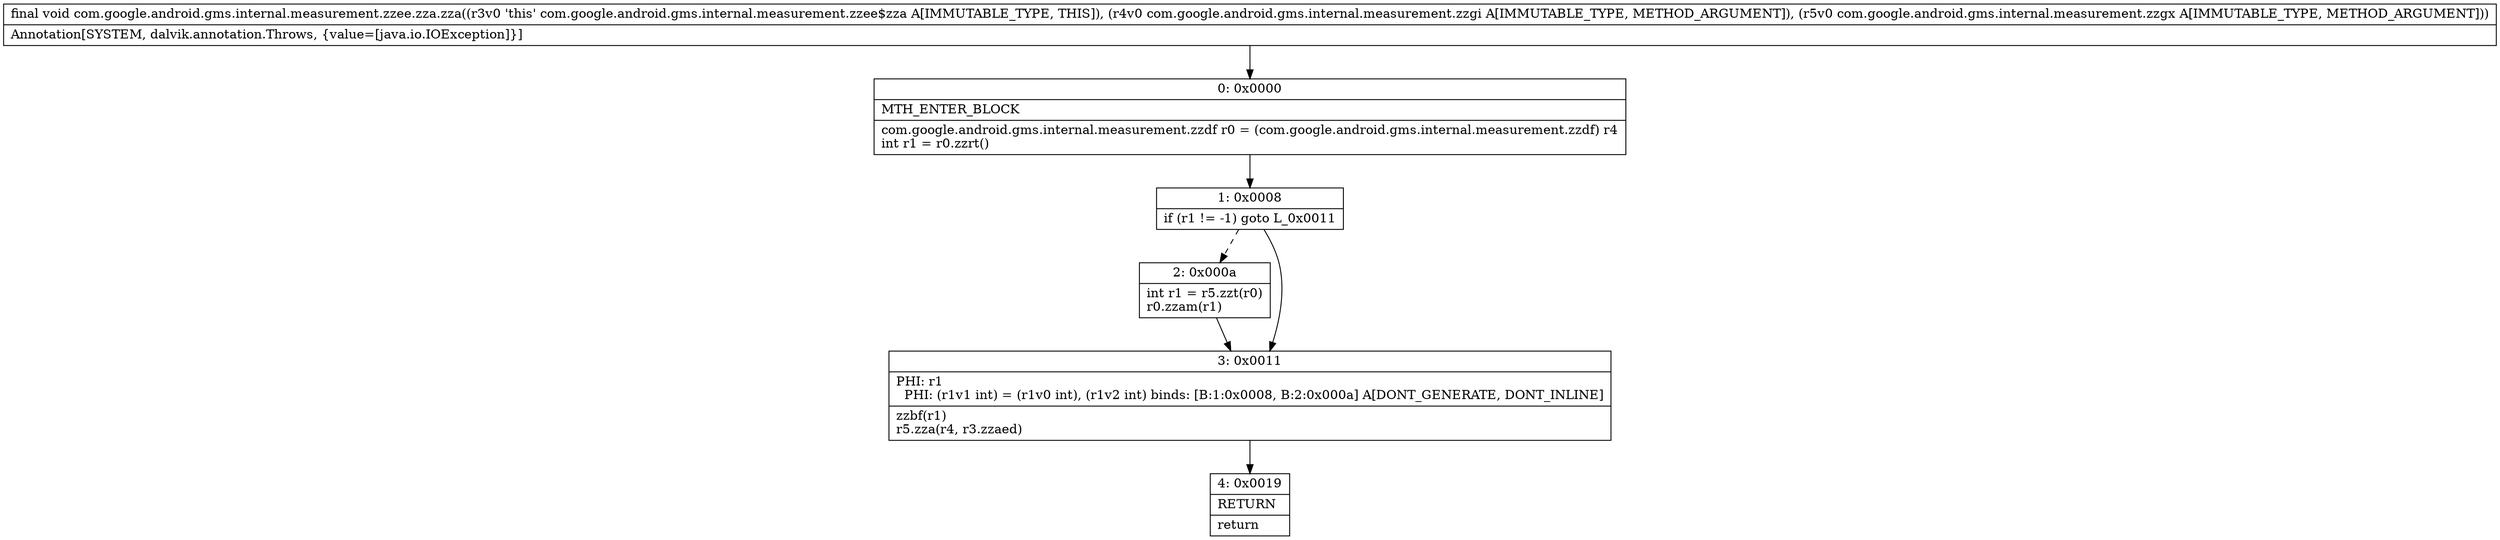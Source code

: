 digraph "CFG forcom.google.android.gms.internal.measurement.zzee.zza.zza(Lcom\/google\/android\/gms\/internal\/measurement\/zzgi;Lcom\/google\/android\/gms\/internal\/measurement\/zzgx;)V" {
Node_0 [shape=record,label="{0\:\ 0x0000|MTH_ENTER_BLOCK\l|com.google.android.gms.internal.measurement.zzdf r0 = (com.google.android.gms.internal.measurement.zzdf) r4\lint r1 = r0.zzrt()\l}"];
Node_1 [shape=record,label="{1\:\ 0x0008|if (r1 != \-1) goto L_0x0011\l}"];
Node_2 [shape=record,label="{2\:\ 0x000a|int r1 = r5.zzt(r0)\lr0.zzam(r1)\l}"];
Node_3 [shape=record,label="{3\:\ 0x0011|PHI: r1 \l  PHI: (r1v1 int) = (r1v0 int), (r1v2 int) binds: [B:1:0x0008, B:2:0x000a] A[DONT_GENERATE, DONT_INLINE]\l|zzbf(r1)\lr5.zza(r4, r3.zzaed)\l}"];
Node_4 [shape=record,label="{4\:\ 0x0019|RETURN\l|return\l}"];
MethodNode[shape=record,label="{final void com.google.android.gms.internal.measurement.zzee.zza.zza((r3v0 'this' com.google.android.gms.internal.measurement.zzee$zza A[IMMUTABLE_TYPE, THIS]), (r4v0 com.google.android.gms.internal.measurement.zzgi A[IMMUTABLE_TYPE, METHOD_ARGUMENT]), (r5v0 com.google.android.gms.internal.measurement.zzgx A[IMMUTABLE_TYPE, METHOD_ARGUMENT]))  | Annotation[SYSTEM, dalvik.annotation.Throws, \{value=[java.io.IOException]\}]\l}"];
MethodNode -> Node_0;
Node_0 -> Node_1;
Node_1 -> Node_2[style=dashed];
Node_1 -> Node_3;
Node_2 -> Node_3;
Node_3 -> Node_4;
}

